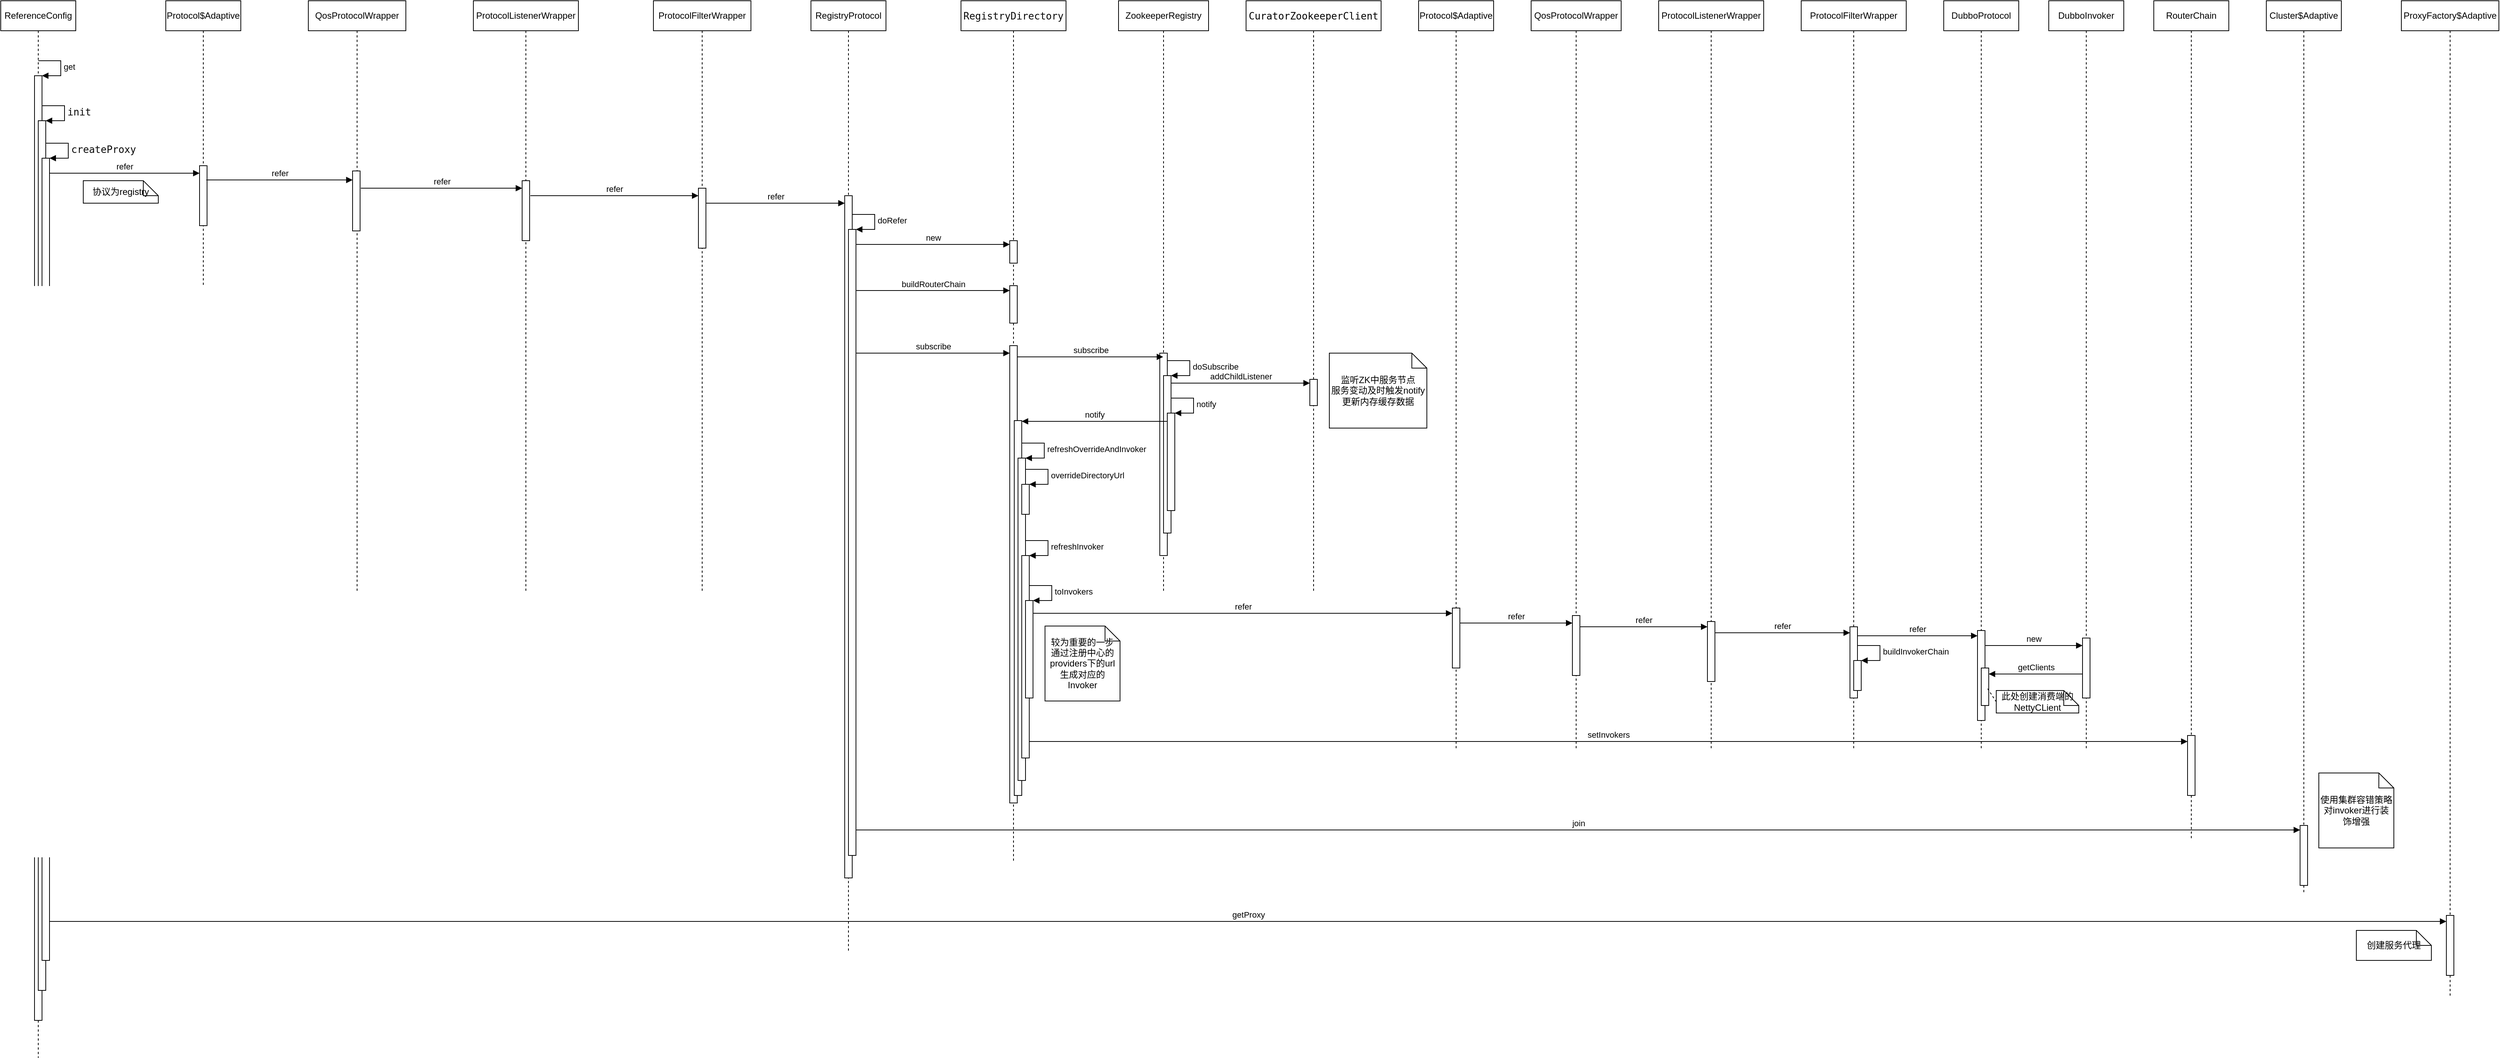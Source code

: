 <mxfile version="20.2.3" type="github">
  <diagram id="S-YhWcMg4kfTPjEh6Daq" name="Page-1">
    <mxGraphModel dx="2163" dy="1258" grid="1" gridSize="10" guides="1" tooltips="1" connect="1" arrows="1" fold="1" page="1" pageScale="1" pageWidth="850" pageHeight="1100" math="0" shadow="0">
      <root>
        <mxCell id="0" />
        <mxCell id="1" parent="0" />
        <mxCell id="prSrardVWq4stz3Opwxa-1" value="ReferenceConfig" style="shape=umlLifeline;perimeter=lifelinePerimeter;whiteSpace=wrap;html=1;container=1;collapsible=0;recursiveResize=0;outlineConnect=0;" vertex="1" parent="1">
          <mxGeometry x="50" y="90" width="100" height="1410" as="geometry" />
        </mxCell>
        <mxCell id="prSrardVWq4stz3Opwxa-2" value="" style="html=1;points=[];perimeter=orthogonalPerimeter;" vertex="1" parent="prSrardVWq4stz3Opwxa-1">
          <mxGeometry x="45" y="100" width="10" height="1260" as="geometry" />
        </mxCell>
        <mxCell id="prSrardVWq4stz3Opwxa-3" value="get" style="edgeStyle=orthogonalEdgeStyle;html=1;align=left;spacingLeft=2;endArrow=block;rounded=0;entryX=1;entryY=0;" edge="1" target="prSrardVWq4stz3Opwxa-2" parent="prSrardVWq4stz3Opwxa-1">
          <mxGeometry relative="1" as="geometry">
            <mxPoint x="50" y="80" as="sourcePoint" />
            <Array as="points">
              <mxPoint x="80" y="80" />
            </Array>
          </mxGeometry>
        </mxCell>
        <mxCell id="prSrardVWq4stz3Opwxa-4" value="" style="html=1;points=[];perimeter=orthogonalPerimeter;" vertex="1" parent="prSrardVWq4stz3Opwxa-1">
          <mxGeometry x="50" y="160" width="10" height="1160" as="geometry" />
        </mxCell>
        <mxCell id="prSrardVWq4stz3Opwxa-5" value="&lt;pre style=&quot;color: rgb(8, 8, 8); font-family: &amp;quot;JetBrains Mono&amp;quot;, monospace; font-size: 9.8pt;&quot;&gt;init&lt;/pre&gt;" style="edgeStyle=orthogonalEdgeStyle;html=1;align=left;spacingLeft=2;endArrow=block;rounded=0;entryX=1;entryY=0;" edge="1" target="prSrardVWq4stz3Opwxa-4" parent="prSrardVWq4stz3Opwxa-1">
          <mxGeometry relative="1" as="geometry">
            <mxPoint x="55" y="140" as="sourcePoint" />
            <Array as="points">
              <mxPoint x="85" y="140" />
            </Array>
          </mxGeometry>
        </mxCell>
        <mxCell id="prSrardVWq4stz3Opwxa-6" value="" style="html=1;points=[];perimeter=orthogonalPerimeter;" vertex="1" parent="prSrardVWq4stz3Opwxa-1">
          <mxGeometry x="55" y="210" width="10" height="1070" as="geometry" />
        </mxCell>
        <mxCell id="prSrardVWq4stz3Opwxa-7" value="&lt;pre style=&quot;color: rgb(8, 8, 8); font-family: &amp;quot;JetBrains Mono&amp;quot;, monospace; font-size: 9.8pt;&quot;&gt;createProxy&lt;/pre&gt;" style="edgeStyle=orthogonalEdgeStyle;html=1;align=left;spacingLeft=2;endArrow=block;rounded=0;entryX=1;entryY=0;" edge="1" target="prSrardVWq4stz3Opwxa-6" parent="prSrardVWq4stz3Opwxa-1">
          <mxGeometry relative="1" as="geometry">
            <mxPoint x="60" y="190" as="sourcePoint" />
            <Array as="points">
              <mxPoint x="90" y="190" />
            </Array>
          </mxGeometry>
        </mxCell>
        <mxCell id="prSrardVWq4stz3Opwxa-8" value="Protocol$Adaptive" style="shape=umlLifeline;perimeter=lifelinePerimeter;whiteSpace=wrap;html=1;container=1;collapsible=0;recursiveResize=0;outlineConnect=0;" vertex="1" parent="1">
          <mxGeometry x="270" y="90" width="100" height="790" as="geometry" />
        </mxCell>
        <mxCell id="prSrardVWq4stz3Opwxa-9" value="" style="html=1;points=[];perimeter=orthogonalPerimeter;" vertex="1" parent="prSrardVWq4stz3Opwxa-8">
          <mxGeometry x="45" y="220" width="10" height="80" as="geometry" />
        </mxCell>
        <mxCell id="prSrardVWq4stz3Opwxa-10" value="refer" style="html=1;verticalAlign=bottom;endArrow=block;rounded=0;" edge="1" parent="1">
          <mxGeometry width="80" relative="1" as="geometry">
            <mxPoint x="115" y="320" as="sourcePoint" />
            <mxPoint x="315" y="320" as="targetPoint" />
          </mxGeometry>
        </mxCell>
        <mxCell id="prSrardVWq4stz3Opwxa-11" value="协议为registry" style="shape=note;size=20;whiteSpace=wrap;html=1;" vertex="1" parent="1">
          <mxGeometry x="160" y="330" width="100" height="30" as="geometry" />
        </mxCell>
        <mxCell id="prSrardVWq4stz3Opwxa-12" value="QosProtocolWrapper" style="shape=umlLifeline;perimeter=lifelinePerimeter;whiteSpace=wrap;html=1;container=1;collapsible=0;recursiveResize=0;outlineConnect=0;" vertex="1" parent="1">
          <mxGeometry x="460" y="90" width="130" height="790" as="geometry" />
        </mxCell>
        <mxCell id="prSrardVWq4stz3Opwxa-13" value="" style="html=1;points=[];perimeter=orthogonalPerimeter;" vertex="1" parent="prSrardVWq4stz3Opwxa-12">
          <mxGeometry x="59" y="227" width="10" height="80" as="geometry" />
        </mxCell>
        <mxCell id="prSrardVWq4stz3Opwxa-17" value="refer" style="html=1;verticalAlign=bottom;endArrow=block;rounded=0;" edge="1" parent="prSrardVWq4stz3Opwxa-12" target="prSrardVWq4stz3Opwxa-16">
          <mxGeometry width="80" relative="1" as="geometry">
            <mxPoint x="70" y="250" as="sourcePoint" />
            <mxPoint x="150" y="250" as="targetPoint" />
          </mxGeometry>
        </mxCell>
        <mxCell id="prSrardVWq4stz3Opwxa-14" value="refer" style="html=1;verticalAlign=bottom;endArrow=block;rounded=0;exitX=0.9;exitY=0.238;exitDx=0;exitDy=0;exitPerimeter=0;" edge="1" parent="1" source="prSrardVWq4stz3Opwxa-9" target="prSrardVWq4stz3Opwxa-13">
          <mxGeometry width="80" relative="1" as="geometry">
            <mxPoint x="330" y="330" as="sourcePoint" />
            <mxPoint x="410" y="330" as="targetPoint" />
          </mxGeometry>
        </mxCell>
        <mxCell id="prSrardVWq4stz3Opwxa-15" value="ProtocolListenerWrapper" style="shape=umlLifeline;perimeter=lifelinePerimeter;whiteSpace=wrap;html=1;container=1;collapsible=0;recursiveResize=0;outlineConnect=0;" vertex="1" parent="1">
          <mxGeometry x="680" y="90" width="140" height="790" as="geometry" />
        </mxCell>
        <mxCell id="prSrardVWq4stz3Opwxa-16" value="" style="html=1;points=[];perimeter=orthogonalPerimeter;" vertex="1" parent="prSrardVWq4stz3Opwxa-15">
          <mxGeometry x="65" y="240" width="10" height="80" as="geometry" />
        </mxCell>
        <mxCell id="prSrardVWq4stz3Opwxa-18" value="ProtocolFilterWrapper" style="shape=umlLifeline;perimeter=lifelinePerimeter;whiteSpace=wrap;html=1;container=1;collapsible=0;recursiveResize=0;outlineConnect=0;" vertex="1" parent="1">
          <mxGeometry x="920" y="90" width="130" height="790" as="geometry" />
        </mxCell>
        <mxCell id="prSrardVWq4stz3Opwxa-19" value="" style="html=1;points=[];perimeter=orthogonalPerimeter;" vertex="1" parent="prSrardVWq4stz3Opwxa-18">
          <mxGeometry x="60" y="250" width="10" height="80" as="geometry" />
        </mxCell>
        <mxCell id="prSrardVWq4stz3Opwxa-23" value="refer" style="html=1;verticalAlign=bottom;endArrow=block;rounded=0;" edge="1" parent="prSrardVWq4stz3Opwxa-18" target="prSrardVWq4stz3Opwxa-22">
          <mxGeometry width="80" relative="1" as="geometry">
            <mxPoint x="70" y="270" as="sourcePoint" />
            <mxPoint x="150" y="270" as="targetPoint" />
          </mxGeometry>
        </mxCell>
        <mxCell id="prSrardVWq4stz3Opwxa-20" value="refer" style="html=1;verticalAlign=bottom;endArrow=block;rounded=0;exitX=1.1;exitY=0.25;exitDx=0;exitDy=0;exitPerimeter=0;entryX=0;entryY=0.125;entryDx=0;entryDy=0;entryPerimeter=0;" edge="1" parent="1" source="prSrardVWq4stz3Opwxa-16" target="prSrardVWq4stz3Opwxa-19">
          <mxGeometry width="80" relative="1" as="geometry">
            <mxPoint x="760" y="350" as="sourcePoint" />
            <mxPoint x="840" y="350" as="targetPoint" />
          </mxGeometry>
        </mxCell>
        <mxCell id="prSrardVWq4stz3Opwxa-21" value="RegistryProtocol" style="shape=umlLifeline;perimeter=lifelinePerimeter;whiteSpace=wrap;html=1;container=1;collapsible=0;recursiveResize=0;outlineConnect=0;" vertex="1" parent="1">
          <mxGeometry x="1130" y="90" width="100" height="1270" as="geometry" />
        </mxCell>
        <mxCell id="prSrardVWq4stz3Opwxa-22" value="" style="html=1;points=[];perimeter=orthogonalPerimeter;" vertex="1" parent="prSrardVWq4stz3Opwxa-21">
          <mxGeometry x="45" y="260" width="10" height="910" as="geometry" />
        </mxCell>
        <mxCell id="prSrardVWq4stz3Opwxa-24" value="" style="html=1;points=[];perimeter=orthogonalPerimeter;" vertex="1" parent="prSrardVWq4stz3Opwxa-21">
          <mxGeometry x="50" y="305" width="10" height="835" as="geometry" />
        </mxCell>
        <mxCell id="prSrardVWq4stz3Opwxa-25" value="doRefer" style="edgeStyle=orthogonalEdgeStyle;html=1;align=left;spacingLeft=2;endArrow=block;rounded=0;entryX=1;entryY=0;" edge="1" target="prSrardVWq4stz3Opwxa-24" parent="prSrardVWq4stz3Opwxa-21">
          <mxGeometry relative="1" as="geometry">
            <mxPoint x="55" y="285" as="sourcePoint" />
            <Array as="points">
              <mxPoint x="85" y="285" />
            </Array>
          </mxGeometry>
        </mxCell>
        <mxCell id="prSrardVWq4stz3Opwxa-32" value="subscribe" style="html=1;verticalAlign=bottom;endArrow=block;rounded=0;" edge="1" parent="prSrardVWq4stz3Opwxa-21" target="prSrardVWq4stz3Opwxa-31">
          <mxGeometry width="80" relative="1" as="geometry">
            <mxPoint x="60" y="470" as="sourcePoint" />
            <mxPoint x="140" y="470" as="targetPoint" />
          </mxGeometry>
        </mxCell>
        <mxCell id="prSrardVWq4stz3Opwxa-26" value="&lt;pre style=&quot;background-color:#ffffff;color:#080808;font-family:&#39;JetBrains Mono&#39;,monospace;font-size:9.8pt;&quot;&gt;RegistryDirectory&lt;/pre&gt;" style="shape=umlLifeline;perimeter=lifelinePerimeter;whiteSpace=wrap;html=1;container=1;collapsible=0;recursiveResize=0;outlineConnect=0;" vertex="1" parent="1">
          <mxGeometry x="1330" y="90" width="140" height="1150" as="geometry" />
        </mxCell>
        <mxCell id="prSrardVWq4stz3Opwxa-27" value="" style="html=1;points=[];perimeter=orthogonalPerimeter;" vertex="1" parent="prSrardVWq4stz3Opwxa-26">
          <mxGeometry x="65" y="320" width="10" height="30" as="geometry" />
        </mxCell>
        <mxCell id="prSrardVWq4stz3Opwxa-29" value="" style="html=1;points=[];perimeter=orthogonalPerimeter;" vertex="1" parent="prSrardVWq4stz3Opwxa-26">
          <mxGeometry x="65" y="380" width="10" height="50" as="geometry" />
        </mxCell>
        <mxCell id="prSrardVWq4stz3Opwxa-31" value="" style="html=1;points=[];perimeter=orthogonalPerimeter;" vertex="1" parent="prSrardVWq4stz3Opwxa-26">
          <mxGeometry x="65" y="460" width="10" height="610" as="geometry" />
        </mxCell>
        <mxCell id="prSrardVWq4stz3Opwxa-44" value="" style="html=1;points=[];perimeter=orthogonalPerimeter;" vertex="1" parent="prSrardVWq4stz3Opwxa-26">
          <mxGeometry x="71" y="560" width="10" height="500" as="geometry" />
        </mxCell>
        <mxCell id="prSrardVWq4stz3Opwxa-46" value="" style="html=1;points=[];perimeter=orthogonalPerimeter;" vertex="1" parent="prSrardVWq4stz3Opwxa-26">
          <mxGeometry x="76" y="610" width="10" height="430" as="geometry" />
        </mxCell>
        <mxCell id="prSrardVWq4stz3Opwxa-47" value="refreshOverrideAndInvoker" style="edgeStyle=orthogonalEdgeStyle;html=1;align=left;spacingLeft=2;endArrow=block;rounded=0;entryX=1;entryY=0;" edge="1" target="prSrardVWq4stz3Opwxa-46" parent="prSrardVWq4stz3Opwxa-26">
          <mxGeometry relative="1" as="geometry">
            <mxPoint x="81" y="590" as="sourcePoint" />
            <Array as="points">
              <mxPoint x="111" y="590" />
            </Array>
          </mxGeometry>
        </mxCell>
        <mxCell id="prSrardVWq4stz3Opwxa-48" value="" style="html=1;points=[];perimeter=orthogonalPerimeter;" vertex="1" parent="prSrardVWq4stz3Opwxa-26">
          <mxGeometry x="81" y="645" width="10" height="40" as="geometry" />
        </mxCell>
        <mxCell id="prSrardVWq4stz3Opwxa-49" value="overrideDirectoryUrl" style="edgeStyle=orthogonalEdgeStyle;html=1;align=left;spacingLeft=2;endArrow=block;rounded=0;entryX=1;entryY=0;" edge="1" target="prSrardVWq4stz3Opwxa-48" parent="prSrardVWq4stz3Opwxa-26">
          <mxGeometry relative="1" as="geometry">
            <mxPoint x="86" y="625" as="sourcePoint" />
            <Array as="points">
              <mxPoint x="116" y="625" />
            </Array>
          </mxGeometry>
        </mxCell>
        <mxCell id="prSrardVWq4stz3Opwxa-50" value="" style="html=1;points=[];perimeter=orthogonalPerimeter;" vertex="1" parent="prSrardVWq4stz3Opwxa-26">
          <mxGeometry x="81" y="740" width="10" height="270" as="geometry" />
        </mxCell>
        <mxCell id="prSrardVWq4stz3Opwxa-51" value="refreshInvoker" style="edgeStyle=orthogonalEdgeStyle;html=1;align=left;spacingLeft=2;endArrow=block;rounded=0;entryX=1;entryY=0;" edge="1" target="prSrardVWq4stz3Opwxa-50" parent="prSrardVWq4stz3Opwxa-26">
          <mxGeometry relative="1" as="geometry">
            <mxPoint x="86" y="720" as="sourcePoint" />
            <Array as="points">
              <mxPoint x="116" y="720" />
            </Array>
          </mxGeometry>
        </mxCell>
        <mxCell id="prSrardVWq4stz3Opwxa-52" value="" style="html=1;points=[];perimeter=orthogonalPerimeter;" vertex="1" parent="prSrardVWq4stz3Opwxa-26">
          <mxGeometry x="86" y="800" width="10" height="130" as="geometry" />
        </mxCell>
        <mxCell id="prSrardVWq4stz3Opwxa-53" value="toInvokers" style="edgeStyle=orthogonalEdgeStyle;html=1;align=left;spacingLeft=2;endArrow=block;rounded=0;entryX=1;entryY=0;" edge="1" target="prSrardVWq4stz3Opwxa-52" parent="prSrardVWq4stz3Opwxa-26">
          <mxGeometry relative="1" as="geometry">
            <mxPoint x="91" y="780" as="sourcePoint" />
            <Array as="points">
              <mxPoint x="121" y="780" />
            </Array>
          </mxGeometry>
        </mxCell>
        <mxCell id="prSrardVWq4stz3Opwxa-28" value="new" style="html=1;verticalAlign=bottom;endArrow=block;rounded=0;" edge="1" parent="1">
          <mxGeometry width="80" relative="1" as="geometry">
            <mxPoint x="1190" y="415" as="sourcePoint" />
            <mxPoint x="1395" y="415" as="targetPoint" />
          </mxGeometry>
        </mxCell>
        <mxCell id="prSrardVWq4stz3Opwxa-30" value="buildRouterChain" style="html=1;verticalAlign=bottom;endArrow=block;rounded=0;" edge="1" parent="1">
          <mxGeometry width="80" relative="1" as="geometry">
            <mxPoint x="1190" y="476.5" as="sourcePoint" />
            <mxPoint x="1395" y="476.5" as="targetPoint" />
          </mxGeometry>
        </mxCell>
        <mxCell id="prSrardVWq4stz3Opwxa-33" value="ZookeeperRegistry" style="shape=umlLifeline;perimeter=lifelinePerimeter;whiteSpace=wrap;html=1;container=1;collapsible=0;recursiveResize=0;outlineConnect=0;" vertex="1" parent="1">
          <mxGeometry x="1540" y="90" width="120" height="790" as="geometry" />
        </mxCell>
        <mxCell id="prSrardVWq4stz3Opwxa-34" value="" style="html=1;points=[];perimeter=orthogonalPerimeter;" vertex="1" parent="prSrardVWq4stz3Opwxa-33">
          <mxGeometry x="55" y="470" width="10" height="270" as="geometry" />
        </mxCell>
        <mxCell id="prSrardVWq4stz3Opwxa-36" value="" style="html=1;points=[];perimeter=orthogonalPerimeter;" vertex="1" parent="prSrardVWq4stz3Opwxa-33">
          <mxGeometry x="60" y="500" width="10" height="210" as="geometry" />
        </mxCell>
        <mxCell id="prSrardVWq4stz3Opwxa-37" value="doSubscribe" style="edgeStyle=orthogonalEdgeStyle;html=1;align=left;spacingLeft=2;endArrow=block;rounded=0;entryX=1;entryY=0;" edge="1" target="prSrardVWq4stz3Opwxa-36" parent="prSrardVWq4stz3Opwxa-33">
          <mxGeometry relative="1" as="geometry">
            <mxPoint x="65" y="480" as="sourcePoint" />
            <Array as="points">
              <mxPoint x="95" y="480" />
            </Array>
          </mxGeometry>
        </mxCell>
        <mxCell id="prSrardVWq4stz3Opwxa-40" value="addChildListener" style="html=1;verticalAlign=bottom;endArrow=block;rounded=0;" edge="1" parent="prSrardVWq4stz3Opwxa-33" target="prSrardVWq4stz3Opwxa-39">
          <mxGeometry width="80" relative="1" as="geometry">
            <mxPoint x="70" y="510" as="sourcePoint" />
            <mxPoint x="150" y="510" as="targetPoint" />
          </mxGeometry>
        </mxCell>
        <mxCell id="prSrardVWq4stz3Opwxa-41" value="" style="html=1;points=[];perimeter=orthogonalPerimeter;" vertex="1" parent="prSrardVWq4stz3Opwxa-33">
          <mxGeometry x="65" y="550" width="10" height="130" as="geometry" />
        </mxCell>
        <mxCell id="prSrardVWq4stz3Opwxa-42" value="notify" style="edgeStyle=orthogonalEdgeStyle;html=1;align=left;spacingLeft=2;endArrow=block;rounded=0;entryX=1;entryY=0;" edge="1" target="prSrardVWq4stz3Opwxa-41" parent="prSrardVWq4stz3Opwxa-33">
          <mxGeometry relative="1" as="geometry">
            <mxPoint x="70" y="530" as="sourcePoint" />
            <Array as="points">
              <mxPoint x="100" y="530" />
            </Array>
          </mxGeometry>
        </mxCell>
        <mxCell id="prSrardVWq4stz3Opwxa-35" value="subscribe" style="html=1;verticalAlign=bottom;endArrow=block;rounded=0;" edge="1" parent="1">
          <mxGeometry width="80" relative="1" as="geometry">
            <mxPoint x="1405" y="565" as="sourcePoint" />
            <mxPoint x="1599.5" y="565" as="targetPoint" />
          </mxGeometry>
        </mxCell>
        <mxCell id="prSrardVWq4stz3Opwxa-38" value="&lt;pre style=&quot;background-color:#ffffff;color:#080808;font-family:&#39;JetBrains Mono&#39;,monospace;font-size:9.8pt;&quot;&gt;&lt;span style=&quot;color:#000000;&quot;&gt;CuratorZookeeperClient&lt;/span&gt;&lt;/pre&gt;" style="shape=umlLifeline;perimeter=lifelinePerimeter;whiteSpace=wrap;html=1;container=1;collapsible=0;recursiveResize=0;outlineConnect=0;" vertex="1" parent="1">
          <mxGeometry x="1710" y="90" width="180" height="790" as="geometry" />
        </mxCell>
        <mxCell id="prSrardVWq4stz3Opwxa-39" value="" style="html=1;points=[];perimeter=orthogonalPerimeter;" vertex="1" parent="prSrardVWq4stz3Opwxa-38">
          <mxGeometry x="85" y="505" width="10" height="35" as="geometry" />
        </mxCell>
        <mxCell id="prSrardVWq4stz3Opwxa-45" value="notify" style="html=1;verticalAlign=bottom;endArrow=block;rounded=0;" edge="1" parent="1">
          <mxGeometry width="80" relative="1" as="geometry">
            <mxPoint x="1605" y="651" as="sourcePoint" />
            <mxPoint x="1411" y="651" as="targetPoint" />
          </mxGeometry>
        </mxCell>
        <mxCell id="prSrardVWq4stz3Opwxa-54" value="Protocol$Adaptive" style="shape=umlLifeline;perimeter=lifelinePerimeter;whiteSpace=wrap;html=1;container=1;collapsible=0;recursiveResize=0;outlineConnect=0;" vertex="1" parent="1">
          <mxGeometry x="1940" y="90" width="100" height="1000" as="geometry" />
        </mxCell>
        <mxCell id="prSrardVWq4stz3Opwxa-55" value="" style="html=1;points=[];perimeter=orthogonalPerimeter;" vertex="1" parent="prSrardVWq4stz3Opwxa-54">
          <mxGeometry x="45" y="810" width="10" height="80" as="geometry" />
        </mxCell>
        <mxCell id="prSrardVWq4stz3Opwxa-56" value="refer" style="html=1;verticalAlign=bottom;endArrow=block;rounded=0;" edge="1" parent="1">
          <mxGeometry width="80" relative="1" as="geometry">
            <mxPoint x="1426" y="907" as="sourcePoint" />
            <mxPoint x="1985" y="907" as="targetPoint" />
          </mxGeometry>
        </mxCell>
        <mxCell id="prSrardVWq4stz3Opwxa-57" value="QosProtocolWrapper" style="shape=umlLifeline;perimeter=lifelinePerimeter;whiteSpace=wrap;html=1;container=1;collapsible=0;recursiveResize=0;outlineConnect=0;" vertex="1" parent="1">
          <mxGeometry x="2090" y="90" width="120" height="1000" as="geometry" />
        </mxCell>
        <mxCell id="prSrardVWq4stz3Opwxa-58" value="" style="html=1;points=[];perimeter=orthogonalPerimeter;" vertex="1" parent="prSrardVWq4stz3Opwxa-57">
          <mxGeometry x="55" y="820" width="10" height="80" as="geometry" />
        </mxCell>
        <mxCell id="prSrardVWq4stz3Opwxa-59" value="refer" style="html=1;verticalAlign=bottom;endArrow=block;rounded=0;" edge="1" parent="1">
          <mxGeometry width="80" relative="1" as="geometry">
            <mxPoint x="1995" y="920" as="sourcePoint" />
            <mxPoint x="2145" y="920" as="targetPoint" />
          </mxGeometry>
        </mxCell>
        <mxCell id="prSrardVWq4stz3Opwxa-60" value="ProtocolListenerWrapper" style="shape=umlLifeline;perimeter=lifelinePerimeter;whiteSpace=wrap;html=1;container=1;collapsible=0;recursiveResize=0;outlineConnect=0;" vertex="1" parent="1">
          <mxGeometry x="2260" y="90" width="140" height="1000" as="geometry" />
        </mxCell>
        <mxCell id="prSrardVWq4stz3Opwxa-61" value="" style="html=1;points=[];perimeter=orthogonalPerimeter;" vertex="1" parent="prSrardVWq4stz3Opwxa-60">
          <mxGeometry x="65" y="828" width="10" height="80" as="geometry" />
        </mxCell>
        <mxCell id="prSrardVWq4stz3Opwxa-62" value="refer" style="html=1;verticalAlign=bottom;endArrow=block;rounded=0;" edge="1" parent="1">
          <mxGeometry width="80" relative="1" as="geometry">
            <mxPoint x="2155" y="925" as="sourcePoint" />
            <mxPoint x="2325" y="925" as="targetPoint" />
          </mxGeometry>
        </mxCell>
        <mxCell id="prSrardVWq4stz3Opwxa-63" value="ProtocolFilterWrapper" style="shape=umlLifeline;perimeter=lifelinePerimeter;whiteSpace=wrap;html=1;container=1;collapsible=0;recursiveResize=0;outlineConnect=0;" vertex="1" parent="1">
          <mxGeometry x="2450" y="90" width="140" height="1000" as="geometry" />
        </mxCell>
        <mxCell id="prSrardVWq4stz3Opwxa-64" value="" style="html=1;points=[];perimeter=orthogonalPerimeter;" vertex="1" parent="prSrardVWq4stz3Opwxa-63">
          <mxGeometry x="65" y="835" width="10" height="95" as="geometry" />
        </mxCell>
        <mxCell id="prSrardVWq4stz3Opwxa-89" value="" style="html=1;points=[];perimeter=orthogonalPerimeter;" vertex="1" parent="prSrardVWq4stz3Opwxa-63">
          <mxGeometry x="70" y="880" width="10" height="40" as="geometry" />
        </mxCell>
        <mxCell id="prSrardVWq4stz3Opwxa-90" value="buildInvokerChain" style="edgeStyle=orthogonalEdgeStyle;html=1;align=left;spacingLeft=2;endArrow=block;rounded=0;entryX=1;entryY=0;" edge="1" target="prSrardVWq4stz3Opwxa-89" parent="prSrardVWq4stz3Opwxa-63">
          <mxGeometry relative="1" as="geometry">
            <mxPoint x="75" y="860" as="sourcePoint" />
            <Array as="points">
              <mxPoint x="105" y="860" />
            </Array>
          </mxGeometry>
        </mxCell>
        <mxCell id="prSrardVWq4stz3Opwxa-65" value="refer" style="html=1;verticalAlign=bottom;endArrow=block;rounded=0;" edge="1" parent="1">
          <mxGeometry width="80" relative="1" as="geometry">
            <mxPoint x="2335" y="933" as="sourcePoint" />
            <mxPoint x="2515" y="933" as="targetPoint" />
          </mxGeometry>
        </mxCell>
        <mxCell id="prSrardVWq4stz3Opwxa-66" value="DubboProtocol" style="shape=umlLifeline;perimeter=lifelinePerimeter;whiteSpace=wrap;html=1;container=1;collapsible=0;recursiveResize=0;outlineConnect=0;" vertex="1" parent="1">
          <mxGeometry x="2640" y="90" width="100" height="1000" as="geometry" />
        </mxCell>
        <mxCell id="prSrardVWq4stz3Opwxa-67" value="" style="html=1;points=[];perimeter=orthogonalPerimeter;" vertex="1" parent="prSrardVWq4stz3Opwxa-66">
          <mxGeometry x="45" y="840" width="10" height="120" as="geometry" />
        </mxCell>
        <mxCell id="prSrardVWq4stz3Opwxa-72" value="" style="html=1;points=[];perimeter=orthogonalPerimeter;" vertex="1" parent="prSrardVWq4stz3Opwxa-66">
          <mxGeometry x="50" y="890" width="10" height="50" as="geometry" />
        </mxCell>
        <mxCell id="prSrardVWq4stz3Opwxa-68" value="refer" style="html=1;verticalAlign=bottom;endArrow=block;rounded=0;" edge="1" parent="1">
          <mxGeometry width="80" relative="1" as="geometry">
            <mxPoint x="2525" y="937" as="sourcePoint" />
            <mxPoint x="2685" y="937" as="targetPoint" />
          </mxGeometry>
        </mxCell>
        <mxCell id="prSrardVWq4stz3Opwxa-69" value="DubboInvoker" style="shape=umlLifeline;perimeter=lifelinePerimeter;whiteSpace=wrap;html=1;container=1;collapsible=0;recursiveResize=0;outlineConnect=0;" vertex="1" parent="1">
          <mxGeometry x="2780" y="90" width="100" height="1000" as="geometry" />
        </mxCell>
        <mxCell id="prSrardVWq4stz3Opwxa-70" value="" style="html=1;points=[];perimeter=orthogonalPerimeter;" vertex="1" parent="prSrardVWq4stz3Opwxa-69">
          <mxGeometry x="45" y="850" width="10" height="80" as="geometry" />
        </mxCell>
        <mxCell id="prSrardVWq4stz3Opwxa-71" value="new" style="html=1;verticalAlign=bottom;endArrow=block;rounded=0;" edge="1" parent="1">
          <mxGeometry width="80" relative="1" as="geometry">
            <mxPoint x="2695" y="950" as="sourcePoint" />
            <mxPoint x="2825" y="950" as="targetPoint" />
          </mxGeometry>
        </mxCell>
        <mxCell id="prSrardVWq4stz3Opwxa-73" value="getClients" style="html=1;verticalAlign=bottom;endArrow=block;rounded=0;" edge="1" parent="1">
          <mxGeometry width="80" relative="1" as="geometry">
            <mxPoint x="2825" y="988" as="sourcePoint" />
            <mxPoint x="2700" y="988" as="targetPoint" />
          </mxGeometry>
        </mxCell>
        <mxCell id="prSrardVWq4stz3Opwxa-75" value="此处创建消费端的NettyCLient" style="shape=note;size=20;whiteSpace=wrap;html=1;" vertex="1" parent="1">
          <mxGeometry x="2710" y="1010" width="110" height="30" as="geometry" />
        </mxCell>
        <mxCell id="prSrardVWq4stz3Opwxa-76" value="" style="endArrow=none;dashed=1;html=1;rounded=0;exitX=0.856;exitY=0.553;exitDx=0;exitDy=0;exitPerimeter=0;entryX=0;entryY=0.5;entryDx=0;entryDy=0;entryPerimeter=0;" edge="1" parent="1" source="prSrardVWq4stz3Opwxa-72" target="prSrardVWq4stz3Opwxa-75">
          <mxGeometry width="50" height="50" relative="1" as="geometry">
            <mxPoint x="2760" y="1150" as="sourcePoint" />
            <mxPoint x="2810" y="1100" as="targetPoint" />
          </mxGeometry>
        </mxCell>
        <mxCell id="prSrardVWq4stz3Opwxa-77" value="RouterChain" style="shape=umlLifeline;perimeter=lifelinePerimeter;whiteSpace=wrap;html=1;container=1;collapsible=0;recursiveResize=0;outlineConnect=0;" vertex="1" parent="1">
          <mxGeometry x="2920" y="90" width="100" height="1120" as="geometry" />
        </mxCell>
        <mxCell id="prSrardVWq4stz3Opwxa-78" value="" style="html=1;points=[];perimeter=orthogonalPerimeter;" vertex="1" parent="prSrardVWq4stz3Opwxa-77">
          <mxGeometry x="45" y="980" width="10" height="80" as="geometry" />
        </mxCell>
        <mxCell id="prSrardVWq4stz3Opwxa-79" value="setInvokers" style="html=1;verticalAlign=bottom;endArrow=block;rounded=0;" edge="1" parent="1">
          <mxGeometry width="80" relative="1" as="geometry">
            <mxPoint x="1421.0" y="1078" as="sourcePoint" />
            <mxPoint x="2965" y="1078" as="targetPoint" />
          </mxGeometry>
        </mxCell>
        <mxCell id="prSrardVWq4stz3Opwxa-80" value="Cluster$Adaptive" style="shape=umlLifeline;perimeter=lifelinePerimeter;whiteSpace=wrap;html=1;container=1;collapsible=0;recursiveResize=0;outlineConnect=0;" vertex="1" parent="1">
          <mxGeometry x="3070" y="90" width="100" height="1190" as="geometry" />
        </mxCell>
        <mxCell id="prSrardVWq4stz3Opwxa-84" value="" style="html=1;points=[];perimeter=orthogonalPerimeter;" vertex="1" parent="prSrardVWq4stz3Opwxa-80">
          <mxGeometry x="45" y="1100" width="10" height="80" as="geometry" />
        </mxCell>
        <mxCell id="prSrardVWq4stz3Opwxa-83" value="join" style="html=1;verticalAlign=bottom;endArrow=block;rounded=0;" edge="1" parent="1">
          <mxGeometry width="80" relative="1" as="geometry">
            <mxPoint x="1190" y="1196.0" as="sourcePoint" />
            <mxPoint x="3115" y="1196.0" as="targetPoint" />
          </mxGeometry>
        </mxCell>
        <mxCell id="prSrardVWq4stz3Opwxa-85" value="使用集群容错策略对invoker进行装饰增强" style="shape=note;size=20;whiteSpace=wrap;html=1;" vertex="1" parent="1">
          <mxGeometry x="3140" y="1120" width="100" height="100" as="geometry" />
        </mxCell>
        <mxCell id="prSrardVWq4stz3Opwxa-86" value="ProxyFactory$Adaptive" style="shape=umlLifeline;perimeter=lifelinePerimeter;whiteSpace=wrap;html=1;container=1;collapsible=0;recursiveResize=0;outlineConnect=0;" vertex="1" parent="1">
          <mxGeometry x="3250" y="90" width="130" height="1330" as="geometry" />
        </mxCell>
        <mxCell id="prSrardVWq4stz3Opwxa-88" value="" style="html=1;points=[];perimeter=orthogonalPerimeter;" vertex="1" parent="prSrardVWq4stz3Opwxa-86">
          <mxGeometry x="60" y="1220" width="10" height="80" as="geometry" />
        </mxCell>
        <mxCell id="prSrardVWq4stz3Opwxa-87" value="getProxy" style="html=1;verticalAlign=bottom;endArrow=block;rounded=0;" edge="1" parent="1">
          <mxGeometry width="80" relative="1" as="geometry">
            <mxPoint x="115" y="1318" as="sourcePoint" />
            <mxPoint x="3310" y="1318" as="targetPoint" />
          </mxGeometry>
        </mxCell>
        <mxCell id="prSrardVWq4stz3Opwxa-91" value="监听ZK中服务节点&lt;br&gt;服务变动及时触发notify更新内存缓存数据" style="shape=note;size=20;whiteSpace=wrap;html=1;" vertex="1" parent="1">
          <mxGeometry x="1821" y="560" width="130" height="100" as="geometry" />
        </mxCell>
        <mxCell id="prSrardVWq4stz3Opwxa-92" value="较为重要的一步&lt;br&gt;通过注册中心的providers下的url生成对应的Invoker" style="shape=note;size=20;whiteSpace=wrap;html=1;" vertex="1" parent="1">
          <mxGeometry x="1442" y="924" width="100" height="100" as="geometry" />
        </mxCell>
        <mxCell id="prSrardVWq4stz3Opwxa-93" value="创建服务代理" style="shape=note;size=20;whiteSpace=wrap;html=1;" vertex="1" parent="1">
          <mxGeometry x="3190" y="1330" width="100" height="40" as="geometry" />
        </mxCell>
      </root>
    </mxGraphModel>
  </diagram>
</mxfile>
